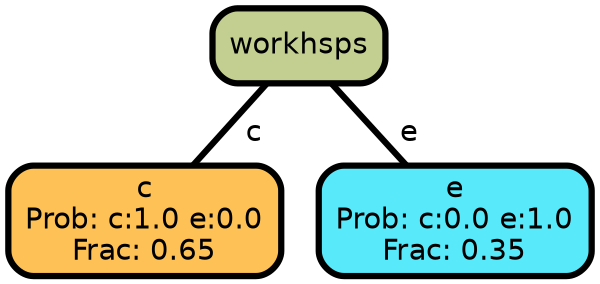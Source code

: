 graph Tree {
node [shape=box, style="filled, rounded",color="black",penwidth="3",fontcolor="black",                 fontname=helvetica] ;
graph [ranksep="0 equally", splines=straight,                 bgcolor=transparent, dpi=200] ;
edge [fontname=helvetica, color=black] ;
0 [label="c
Prob: c:1.0 e:0.0
Frac: 0.65", fillcolor="#fdc156"] ;
1 [label="workhsps", fillcolor="#c3cf90"] ;
2 [label="e
Prob: c:0.0 e:1.0
Frac: 0.35", fillcolor="#58eafb"] ;
1 -- 0 [label=" c",penwidth=3] ;
1 -- 2 [label=" e",penwidth=3] ;
{rank = same;}}
